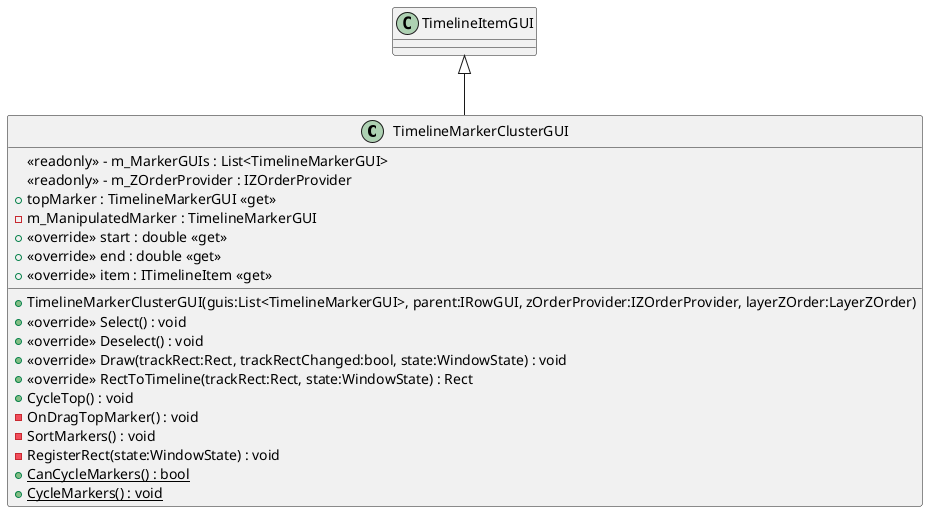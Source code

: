 @startuml
class TimelineMarkerClusterGUI {
    <<readonly>> - m_MarkerGUIs : List<TimelineMarkerGUI>
    <<readonly>> - m_ZOrderProvider : IZOrderProvider
    + topMarker : TimelineMarkerGUI <<get>>
    - m_ManipulatedMarker : TimelineMarkerGUI
    + TimelineMarkerClusterGUI(guis:List<TimelineMarkerGUI>, parent:IRowGUI, zOrderProvider:IZOrderProvider, layerZOrder:LayerZOrder)
    + <<override>> start : double <<get>>
    + <<override>> end : double <<get>>
    + <<override>> item : ITimelineItem <<get>>
    + <<override>> Select() : void
    + <<override>> Deselect() : void
    + <<override>> Draw(trackRect:Rect, trackRectChanged:bool, state:WindowState) : void
    + <<override>> RectToTimeline(trackRect:Rect, state:WindowState) : Rect
    + CycleTop() : void
    - OnDragTopMarker() : void
    - SortMarkers() : void
    - RegisterRect(state:WindowState) : void
    + {static} CanCycleMarkers() : bool
    + {static} CycleMarkers() : void
}
TimelineItemGUI <|-- TimelineMarkerClusterGUI
@enduml
